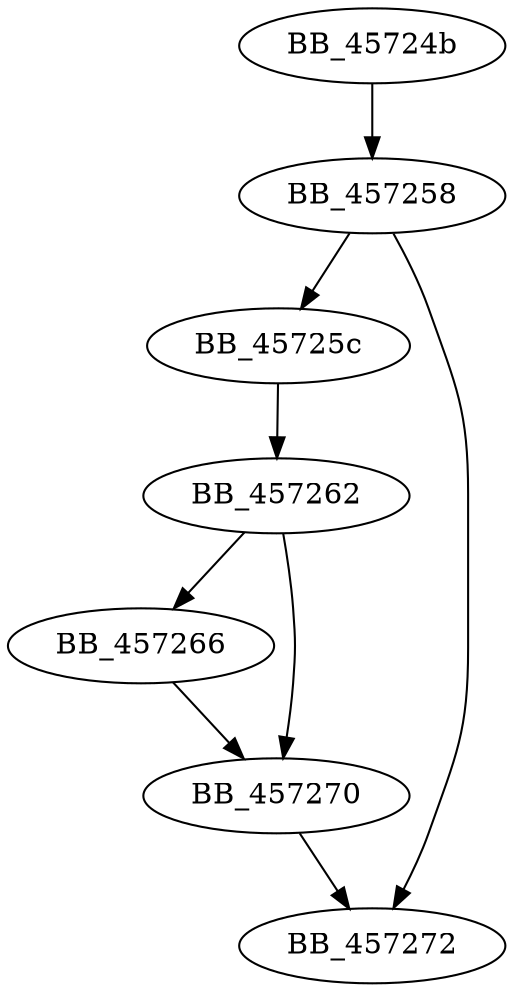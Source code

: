 DiGraph sub_45724B{
BB_45724b->BB_457258
BB_457258->BB_45725c
BB_457258->BB_457272
BB_45725c->BB_457262
BB_457262->BB_457266
BB_457262->BB_457270
BB_457266->BB_457270
BB_457270->BB_457272
}

